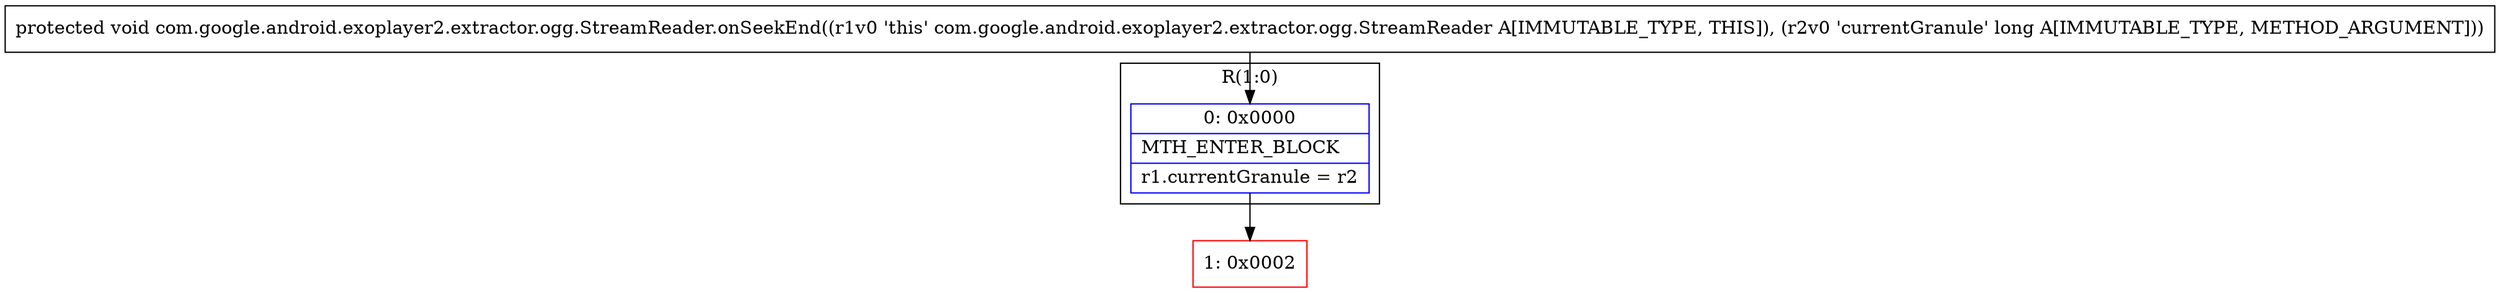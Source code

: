 digraph "CFG forcom.google.android.exoplayer2.extractor.ogg.StreamReader.onSeekEnd(J)V" {
subgraph cluster_Region_1414734126 {
label = "R(1:0)";
node [shape=record,color=blue];
Node_0 [shape=record,label="{0\:\ 0x0000|MTH_ENTER_BLOCK\l|r1.currentGranule = r2\l}"];
}
Node_1 [shape=record,color=red,label="{1\:\ 0x0002}"];
MethodNode[shape=record,label="{protected void com.google.android.exoplayer2.extractor.ogg.StreamReader.onSeekEnd((r1v0 'this' com.google.android.exoplayer2.extractor.ogg.StreamReader A[IMMUTABLE_TYPE, THIS]), (r2v0 'currentGranule' long A[IMMUTABLE_TYPE, METHOD_ARGUMENT])) }"];
MethodNode -> Node_0;
Node_0 -> Node_1;
}

